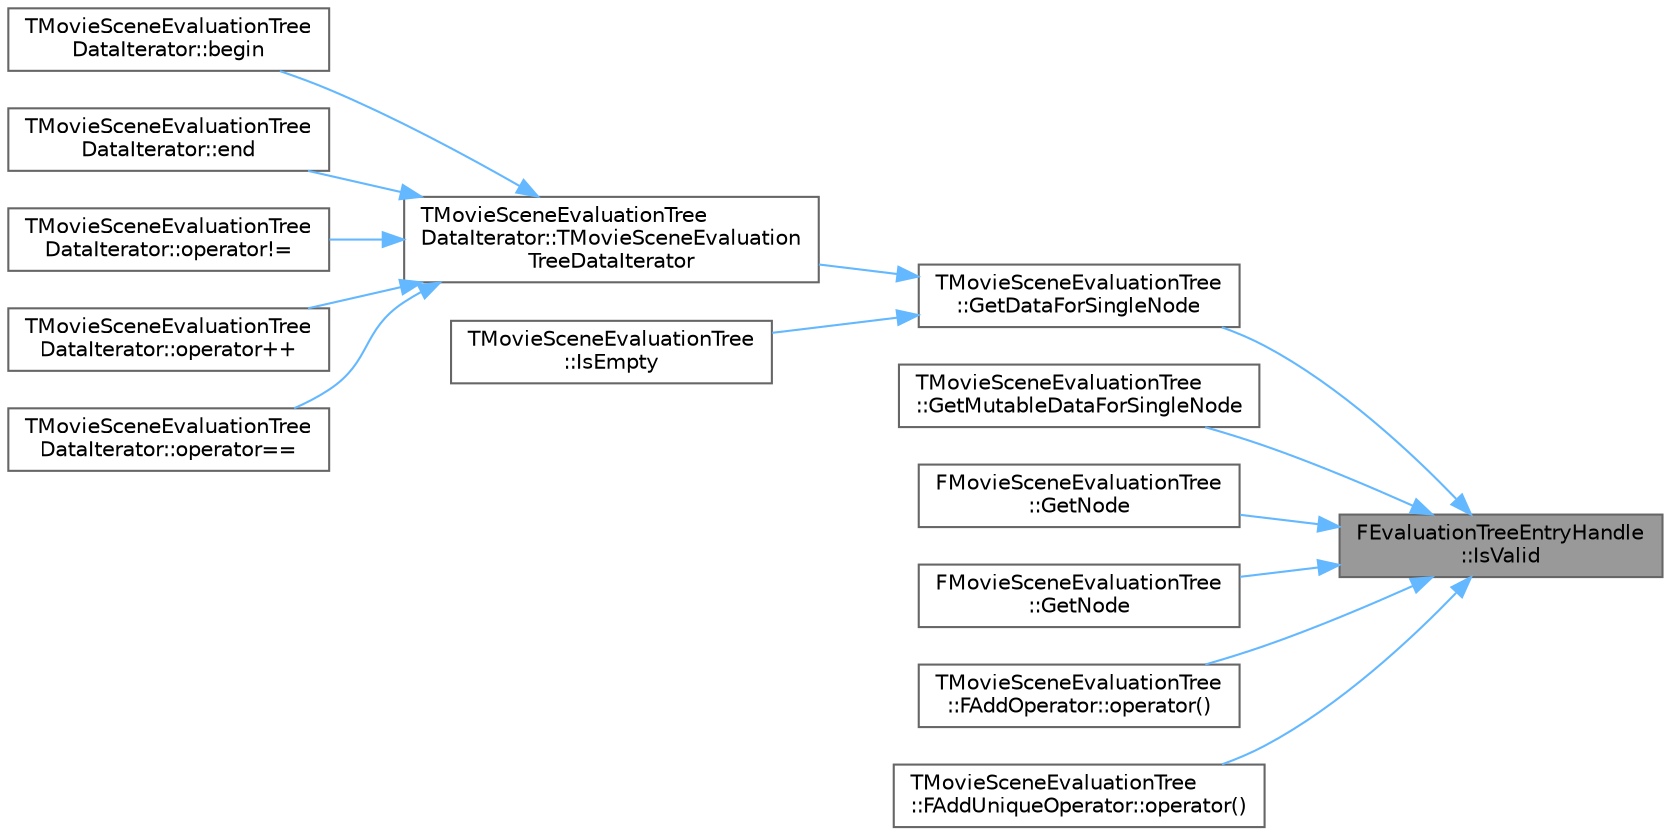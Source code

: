 digraph "FEvaluationTreeEntryHandle::IsValid"
{
 // INTERACTIVE_SVG=YES
 // LATEX_PDF_SIZE
  bgcolor="transparent";
  edge [fontname=Helvetica,fontsize=10,labelfontname=Helvetica,labelfontsize=10];
  node [fontname=Helvetica,fontsize=10,shape=box,height=0.2,width=0.4];
  rankdir="RL";
  Node1 [id="Node000001",label="FEvaluationTreeEntryHandle\l::IsValid",height=0.2,width=0.4,color="gray40", fillcolor="grey60", style="filled", fontcolor="black",tooltip="Check whether this identifier has been initialized."];
  Node1 -> Node2 [id="edge1_Node000001_Node000002",dir="back",color="steelblue1",style="solid",tooltip=" "];
  Node2 [id="Node000002",label="TMovieSceneEvaluationTree\l::GetDataForSingleNode",height=0.2,width=0.4,color="grey40", fillcolor="white", style="filled",URL="$d4/d25/structTMovieSceneEvaluationTree.html#aeb8396d64e09b97d24e711d39c8280b6",tooltip="Access the data associated with a single node in the tree."];
  Node2 -> Node3 [id="edge2_Node000002_Node000003",dir="back",color="steelblue1",style="solid",tooltip=" "];
  Node3 [id="Node000003",label="TMovieSceneEvaluationTree\lDataIterator::TMovieSceneEvaluation\lTreeDataIterator",height=0.2,width=0.4,color="grey40", fillcolor="white", style="filled",URL="$d6/d79/structTMovieSceneEvaluationTreeDataIterator.html#ad9062bcb9332be4fc05f3fe0a4c9af91",tooltip="Construction from a tree and a node."];
  Node3 -> Node4 [id="edge3_Node000003_Node000004",dir="back",color="steelblue1",style="solid",tooltip=" "];
  Node4 [id="Node000004",label="TMovieSceneEvaluationTree\lDataIterator::begin",height=0.2,width=0.4,color="grey40", fillcolor="white", style="filled",URL="$d6/d79/structTMovieSceneEvaluationTreeDataIterator.html#a5ab97af8fab95506ee12a68f52212f82",tooltip="Range-for support."];
  Node3 -> Node5 [id="edge4_Node000003_Node000005",dir="back",color="steelblue1",style="solid",tooltip=" "];
  Node5 [id="Node000005",label="TMovieSceneEvaluationTree\lDataIterator::end",height=0.2,width=0.4,color="grey40", fillcolor="white", style="filled",URL="$d6/d79/structTMovieSceneEvaluationTreeDataIterator.html#a10d05394fae66607b95c66fa810cf8bd",tooltip=" "];
  Node3 -> Node6 [id="edge5_Node000003_Node000006",dir="back",color="steelblue1",style="solid",tooltip=" "];
  Node6 [id="Node000006",label="TMovieSceneEvaluationTree\lDataIterator::operator!=",height=0.2,width=0.4,color="grey40", fillcolor="white", style="filled",URL="$d6/d79/structTMovieSceneEvaluationTreeDataIterator.html#acebc49bd31fa0c9b14df8956ceed6ed6",tooltip=" "];
  Node3 -> Node7 [id="edge6_Node000003_Node000007",dir="back",color="steelblue1",style="solid",tooltip=" "];
  Node7 [id="Node000007",label="TMovieSceneEvaluationTree\lDataIterator::operator++",height=0.2,width=0.4,color="grey40", fillcolor="white", style="filled",URL="$d6/d79/structTMovieSceneEvaluationTreeDataIterator.html#a482be626df707132ea0e26d2bc1e3a4e",tooltip="Move on to the next piece of data."];
  Node3 -> Node8 [id="edge7_Node000003_Node000008",dir="back",color="steelblue1",style="solid",tooltip=" "];
  Node8 [id="Node000008",label="TMovieSceneEvaluationTree\lDataIterator::operator==",height=0.2,width=0.4,color="grey40", fillcolor="white", style="filled",URL="$d6/d79/structTMovieSceneEvaluationTreeDataIterator.html#ac8e931b8fcabd9b35e15453a2d154855",tooltip="(In)Equality operators"];
  Node2 -> Node9 [id="edge8_Node000002_Node000009",dir="back",color="steelblue1",style="solid",tooltip=" "];
  Node9 [id="Node000009",label="TMovieSceneEvaluationTree\l::IsEmpty",height=0.2,width=0.4,color="grey40", fillcolor="white", style="filled",URL="$d4/d25/structTMovieSceneEvaluationTree.html#ab42fe48457849311390b690ab19eadd5",tooltip="Check whether this tree is empty."];
  Node1 -> Node10 [id="edge9_Node000001_Node000010",dir="back",color="steelblue1",style="solid",tooltip=" "];
  Node10 [id="Node000010",label="TMovieSceneEvaluationTree\l::GetMutableDataForSingleNode",height=0.2,width=0.4,color="grey40", fillcolor="white", style="filled",URL="$d4/d25/structTMovieSceneEvaluationTree.html#a09df3963e081c6bfa3cb82b0caef5f91",tooltip="Access the data associated with a single node in the tree."];
  Node1 -> Node11 [id="edge10_Node000001_Node000011",dir="back",color="steelblue1",style="solid",tooltip=" "];
  Node11 [id="Node000011",label="FMovieSceneEvaluationTree\l::GetNode",height=0.2,width=0.4,color="grey40", fillcolor="white", style="filled",URL="$db/d77/structFMovieSceneEvaluationTree.html#a7b6f014886ab7d0aa76625a22355f99e",tooltip="Non-const access to a node from its parent's ChildrenID and this node's index."];
  Node1 -> Node12 [id="edge11_Node000001_Node000012",dir="back",color="steelblue1",style="solid",tooltip=" "];
  Node12 [id="Node000012",label="FMovieSceneEvaluationTree\l::GetNode",height=0.2,width=0.4,color="grey40", fillcolor="white", style="filled",URL="$db/d77/structFMovieSceneEvaluationTree.html#a8e3e70859cd9855137a506c573e6534f",tooltip="Const access to a node from its parent's ChildrenID and this node's index."];
  Node1 -> Node13 [id="edge12_Node000001_Node000013",dir="back",color="steelblue1",style="solid",tooltip=" "];
  Node13 [id="Node000013",label="TMovieSceneEvaluationTree\l::FAddOperator::operator()",height=0.2,width=0.4,color="grey40", fillcolor="white", style="filled",URL="$d1/d6f/structTMovieSceneEvaluationTree_1_1FAddOperator.html#a648ada7765caed144d8cbf3c90c7a528",tooltip="Called to invoke the operator for the specified node."];
  Node1 -> Node14 [id="edge13_Node000001_Node000014",dir="back",color="steelblue1",style="solid",tooltip=" "];
  Node14 [id="Node000014",label="TMovieSceneEvaluationTree\l::FAddUniqueOperator::operator()",height=0.2,width=0.4,color="grey40", fillcolor="white", style="filled",URL="$d4/dcd/structTMovieSceneEvaluationTree_1_1FAddUniqueOperator.html#a966d1a655c6849d0fe73df1d7c5d8fe1",tooltip="Called to invoke the operator for the specified node."];
}

